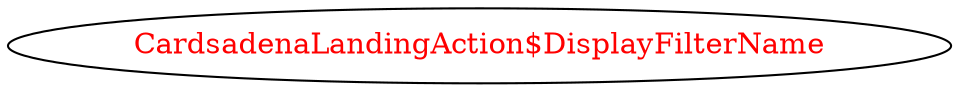 digraph dependencyGraph {
 concentrate=true;
 ranksep="2.0";
 rankdir="LR"; 
 splines="ortho";
"CardsadenaLandingAction$DisplayFilterName" [fontcolor="red"];
}
